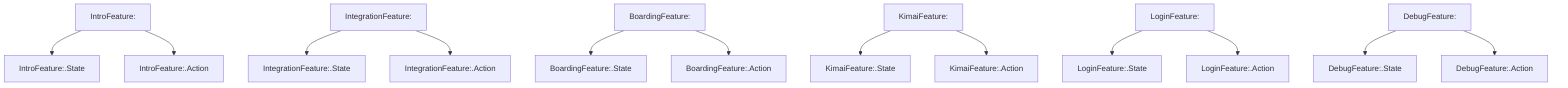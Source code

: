 graph TD
    IntroFeature: --> IntroFeature:.State
    IntroFeature: --> IntroFeature:.Action
    IntegrationFeature: --> IntegrationFeature:.State
    IntegrationFeature: --> IntegrationFeature:.Action
    BoardingFeature: --> BoardingFeature:.State
    BoardingFeature: --> BoardingFeature:.Action
    KimaiFeature: --> KimaiFeature:.State
    KimaiFeature: --> KimaiFeature:.Action
    LoginFeature: --> LoginFeature:.State
    LoginFeature: --> LoginFeature:.Action
    DebugFeature: --> DebugFeature:.State
    DebugFeature: --> DebugFeature:.Action
